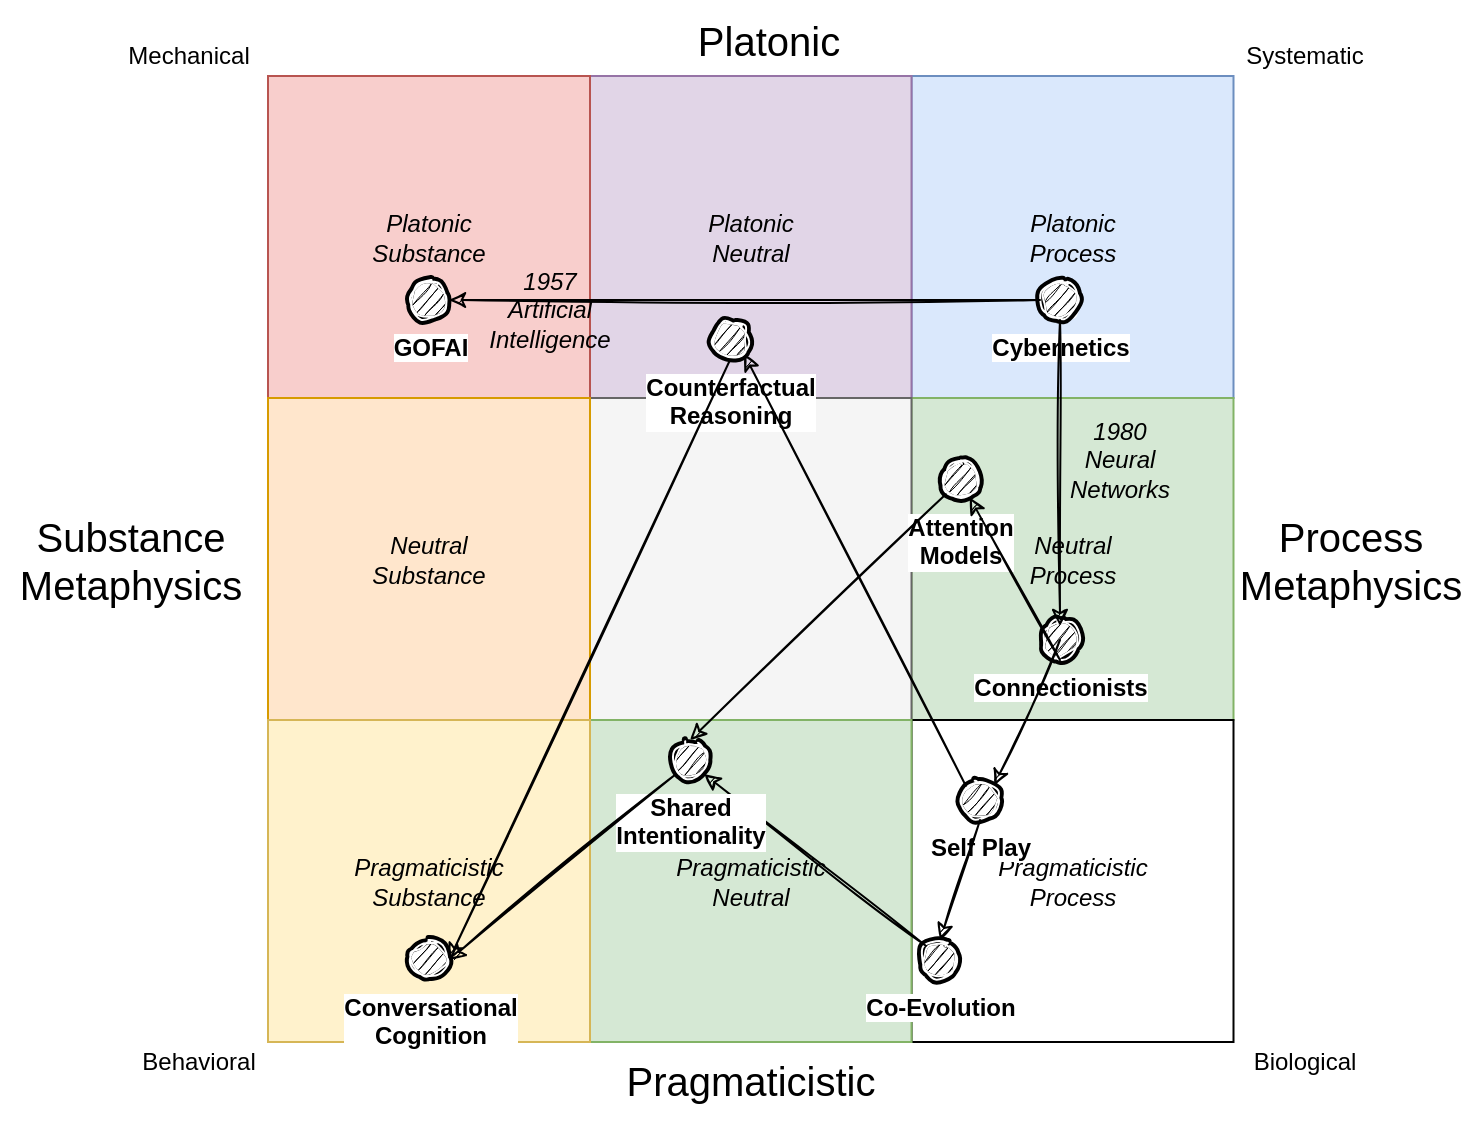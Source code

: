 <mxfile version="20.1.1" type="github">
  <diagram id="e_Nu4UiDqZK5FSXZQxsC" name="Page-1">
    <mxGraphModel dx="1811" dy="588" grid="1" gridSize="10" guides="1" tooltips="1" connect="1" arrows="1" fold="1" page="1" pageScale="1" pageWidth="850" pageHeight="1100" math="0" shadow="0">
      <root>
        <mxCell id="0" />
        <mxCell id="1" parent="0" />
        <mxCell id="sh00X7Pk_uNUSvd-SBW9-1" value="Platonic&lt;br&gt;Process" style="whiteSpace=wrap;html=1;aspect=fixed;fillColor=#dae8fc;strokeColor=#6c8ebf;fontStyle=2" parent="1" vertex="1">
          <mxGeometry x="435.75" y="38" width="161" height="161" as="geometry" />
        </mxCell>
        <mxCell id="sh00X7Pk_uNUSvd-SBW9-2" value="Platonic&lt;br&gt;Neutral" style="whiteSpace=wrap;html=1;aspect=fixed;fillColor=#e1d5e7;strokeColor=#9673a6;labelPosition=center;verticalLabelPosition=middle;align=center;verticalAlign=middle;fontStyle=2" parent="1" vertex="1">
          <mxGeometry x="274.75" y="38" width="161" height="161" as="geometry" />
        </mxCell>
        <mxCell id="sh00X7Pk_uNUSvd-SBW9-3" value="Platonic&lt;br&gt;Substance" style="whiteSpace=wrap;html=1;aspect=fixed;fillColor=#f8cecc;strokeColor=#b85450;fontStyle=2" parent="1" vertex="1">
          <mxGeometry x="114.0" y="38" width="161" height="161" as="geometry" />
        </mxCell>
        <mxCell id="sh00X7Pk_uNUSvd-SBW9-4" value="Neutral&lt;br&gt;Process" style="whiteSpace=wrap;html=1;aspect=fixed;fillColor=#d5e8d4;strokeColor=#82b366;fontStyle=2" parent="1" vertex="1">
          <mxGeometry x="435.75" y="199" width="161" height="161" as="geometry" />
        </mxCell>
        <mxCell id="sh00X7Pk_uNUSvd-SBW9-5" value="" style="whiteSpace=wrap;html=1;aspect=fixed;fillColor=#f5f5f5;strokeColor=#666666;fontColor=#333333;" parent="1" vertex="1">
          <mxGeometry x="274.75" y="199" width="161" height="161" as="geometry" />
        </mxCell>
        <mxCell id="sh00X7Pk_uNUSvd-SBW9-6" value="Neutral&lt;br&gt;Substance" style="whiteSpace=wrap;html=1;aspect=fixed;fillColor=#ffe6cc;strokeColor=#d79b00;fontStyle=2" parent="1" vertex="1">
          <mxGeometry x="114" y="199" width="161" height="161" as="geometry" />
        </mxCell>
        <mxCell id="sh00X7Pk_uNUSvd-SBW9-7" value="Pragmaticistic&lt;br&gt;Process" style="whiteSpace=wrap;html=1;aspect=fixed;fontStyle=2" parent="1" vertex="1">
          <mxGeometry x="435.75" y="360" width="161" height="161" as="geometry" />
        </mxCell>
        <mxCell id="sh00X7Pk_uNUSvd-SBW9-8" value="Pragmaticistic&lt;br&gt;Neutral" style="whiteSpace=wrap;html=1;aspect=fixed;fillColor=#d5e8d4;strokeColor=#82b366;fontStyle=2" parent="1" vertex="1">
          <mxGeometry x="274.75" y="360" width="161" height="161" as="geometry" />
        </mxCell>
        <mxCell id="sh00X7Pk_uNUSvd-SBW9-9" value="Pragmaticistic&lt;br&gt;Substance" style="whiteSpace=wrap;html=1;aspect=fixed;fillColor=#fff2cc;strokeColor=#d6b656;fontStyle=2" parent="1" vertex="1">
          <mxGeometry x="114" y="360" width="161" height="161" as="geometry" />
        </mxCell>
        <mxCell id="trqewR6XDROr1OXFbvpF-8" value="Pragmaticistic" style="text;html=1;align=center;verticalAlign=middle;resizable=0;points=[];autosize=1;fontSize=20;" parent="1" vertex="1">
          <mxGeometry x="280" y="520" width="150" height="40" as="geometry" />
        </mxCell>
        <mxCell id="trqewR6XDROr1OXFbvpF-9" value="Platonic" style="text;html=1;align=center;verticalAlign=middle;resizable=0;points=[];autosize=1;fontSize=20;" parent="1" vertex="1">
          <mxGeometry x="319" width="90" height="40" as="geometry" />
        </mxCell>
        <mxCell id="trqewR6XDROr1OXFbvpF-10" value="Process&lt;br&gt;Metaphysics" style="text;html=1;align=center;verticalAlign=middle;resizable=0;points=[];autosize=1;fontSize=20;" parent="1" vertex="1">
          <mxGeometry x="590" y="250" width="130" height="60" as="geometry" />
        </mxCell>
        <mxCell id="trqewR6XDROr1OXFbvpF-11" value="Substance&lt;br&gt;Metaphysics" style="text;html=1;align=center;verticalAlign=middle;resizable=0;points=[];autosize=1;fontSize=20;" parent="1" vertex="1">
          <mxGeometry x="-20" y="250" width="130" height="60" as="geometry" />
        </mxCell>
        <mxCell id="PCBCEUplg-xkWiTj8X5o-1" value="Mechanical" style="text;html=1;align=center;verticalAlign=middle;resizable=0;points=[];autosize=1;" parent="1" vertex="1">
          <mxGeometry x="34" y="18" width="80" height="20" as="geometry" />
        </mxCell>
        <mxCell id="PCBCEUplg-xkWiTj8X5o-2" value="Systematic" style="text;html=1;align=center;verticalAlign=middle;resizable=0;points=[];autosize=1;" parent="1" vertex="1">
          <mxGeometry x="596.75" y="18" width="70" height="20" as="geometry" />
        </mxCell>
        <mxCell id="PCBCEUplg-xkWiTj8X5o-3" value="Biological" style="text;html=1;align=center;verticalAlign=middle;resizable=0;points=[];autosize=1;" parent="1" vertex="1">
          <mxGeometry x="596.75" y="521" width="70" height="20" as="geometry" />
        </mxCell>
        <mxCell id="PCBCEUplg-xkWiTj8X5o-4" value="Behavioral" style="text;html=1;align=center;verticalAlign=middle;resizable=0;points=[];autosize=1;" parent="1" vertex="1">
          <mxGeometry x="44" y="521" width="70" height="20" as="geometry" />
        </mxCell>
        <mxCell id="PCBCEUplg-xkWiTj8X5o-8" style="edgeStyle=orthogonalEdgeStyle;rounded=0;orthogonalLoop=1;jettySize=auto;html=1;exitX=0.5;exitY=1;exitDx=0;exitDy=0;" parent="1" edge="1">
          <mxGeometry relative="1" as="geometry">
            <mxPoint x="345" y="390" as="sourcePoint" />
            <mxPoint x="345" y="390" as="targetPoint" />
          </mxGeometry>
        </mxCell>
        <mxCell id="yZrjjNsprhIIdJXyeB74-1" value="Cybernetics" style="shape=mxgraph.bpmn.shape;html=1;verticalLabelPosition=bottom;labelBackgroundColor=#ffffff;verticalAlign=top;align=center;perimeter=ellipsePerimeter;outlineConnect=0;outline=end;symbol=terminate;rotation=0;fontStyle=1;sketch=1;" parent="1" vertex="1">
          <mxGeometry x="500" y="140" width="20" height="20" as="geometry" />
        </mxCell>
        <mxCell id="yZrjjNsprhIIdJXyeB74-2" value="GOFAI" style="shape=mxgraph.bpmn.shape;html=1;verticalLabelPosition=bottom;labelBackgroundColor=#ffffff;verticalAlign=top;align=center;perimeter=ellipsePerimeter;outlineConnect=0;outline=end;symbol=terminate;rotation=0;fontStyle=1;sketch=1;" parent="1" vertex="1">
          <mxGeometry x="184.5" y="140" width="20" height="20" as="geometry" />
        </mxCell>
        <mxCell id="yZrjjNsprhIIdJXyeB74-3" value="Connectionists" style="shape=mxgraph.bpmn.shape;html=1;verticalLabelPosition=bottom;labelBackgroundColor=#ffffff;verticalAlign=top;align=center;perimeter=ellipsePerimeter;outlineConnect=0;outline=end;symbol=terminate;rotation=0;fontStyle=1;sketch=1;" parent="1" vertex="1">
          <mxGeometry x="500" y="310" width="20" height="20" as="geometry" />
        </mxCell>
        <mxCell id="yZrjjNsprhIIdJXyeB74-6" value="" style="endArrow=classic;html=1;entryX=1;entryY=0.5;entryDx=0;entryDy=0;exitX=0;exitY=0.5;exitDx=0;exitDy=0;sketch=1;" parent="1" source="yZrjjNsprhIIdJXyeB74-1" target="yZrjjNsprhIIdJXyeB74-2" edge="1">
          <mxGeometry width="50" height="50" relative="1" as="geometry">
            <mxPoint x="280" y="340" as="sourcePoint" />
            <mxPoint x="330" y="290" as="targetPoint" />
          </mxGeometry>
        </mxCell>
        <mxCell id="yZrjjNsprhIIdJXyeB74-7" value="" style="endArrow=classic;html=1;exitX=0.5;exitY=1;exitDx=0;exitDy=0;sketch=1;" parent="1" source="yZrjjNsprhIIdJXyeB74-1" edge="1">
          <mxGeometry width="50" height="50" relative="1" as="geometry">
            <mxPoint x="280" y="340" as="sourcePoint" />
            <mxPoint x="510" y="313" as="targetPoint" />
          </mxGeometry>
        </mxCell>
        <mxCell id="yZrjjNsprhIIdJXyeB74-8" value="1957 Artificial Intelligence" style="text;html=1;strokeColor=none;fillColor=none;align=center;verticalAlign=middle;whiteSpace=wrap;rounded=0;fontStyle=2" parent="1" vertex="1">
          <mxGeometry x="235" y="130" width="40" height="50" as="geometry" />
        </mxCell>
        <mxCell id="yZrjjNsprhIIdJXyeB74-9" value="&lt;i&gt;1980 Neural Networks&lt;/i&gt;" style="text;html=1;strokeColor=none;fillColor=none;align=center;verticalAlign=middle;whiteSpace=wrap;rounded=0;" parent="1" vertex="1">
          <mxGeometry x="520" y="220" width="40" height="20" as="geometry" />
        </mxCell>
        <mxCell id="yZrjjNsprhIIdJXyeB74-11" value="Conversational&lt;br&gt;Cognition" style="shape=mxgraph.bpmn.shape;html=1;verticalLabelPosition=bottom;labelBackgroundColor=#ffffff;verticalAlign=top;align=center;perimeter=ellipsePerimeter;outlineConnect=0;outline=end;symbol=terminate;rotation=0;fontStyle=1;sketch=1;" parent="1" vertex="1">
          <mxGeometry x="184.5" y="470" width="20" height="20" as="geometry" />
        </mxCell>
        <mxCell id="yZrjjNsprhIIdJXyeB74-13" value="Self Play" style="shape=mxgraph.bpmn.shape;html=1;verticalLabelPosition=bottom;labelBackgroundColor=#ffffff;verticalAlign=top;align=center;perimeter=ellipsePerimeter;outlineConnect=0;outline=end;symbol=terminate;rotation=0;fontStyle=1;sketch=1;" parent="1" vertex="1">
          <mxGeometry x="460" y="390" width="20" height="20" as="geometry" />
        </mxCell>
        <mxCell id="yZrjjNsprhIIdJXyeB74-15" value="Co-Evolution" style="shape=mxgraph.bpmn.shape;html=1;verticalLabelPosition=bottom;labelBackgroundColor=#ffffff;verticalAlign=top;align=center;perimeter=ellipsePerimeter;outlineConnect=0;outline=end;symbol=terminate;rotation=0;fontStyle=1;sketch=1;" parent="1" vertex="1">
          <mxGeometry x="440" y="470" width="20" height="20" as="geometry" />
        </mxCell>
        <mxCell id="yZrjjNsprhIIdJXyeB74-17" value="Attention&lt;br&gt;Models" style="shape=mxgraph.bpmn.shape;html=1;verticalLabelPosition=bottom;labelBackgroundColor=#ffffff;verticalAlign=top;align=center;perimeter=ellipsePerimeter;outlineConnect=0;outline=end;symbol=terminate;rotation=0;fontStyle=1;sketch=1;" parent="1" vertex="1">
          <mxGeometry x="450" y="230" width="20" height="20" as="geometry" />
        </mxCell>
        <mxCell id="yZrjjNsprhIIdJXyeB74-19" value="" style="endArrow=classic;html=1;exitX=0.145;exitY=0.855;exitDx=0;exitDy=0;exitPerimeter=0;entryX=0.5;entryY=0;entryDx=0;entryDy=0;sketch=1;" parent="1" source="yZrjjNsprhIIdJXyeB74-17" target="qtk563ioWSZDDJOSvS5W-2" edge="1">
          <mxGeometry width="50" height="50" relative="1" as="geometry">
            <mxPoint y="530" as="sourcePoint" />
            <mxPoint x="50" y="480" as="targetPoint" />
          </mxGeometry>
        </mxCell>
        <mxCell id="yZrjjNsprhIIdJXyeB74-20" value="" style="endArrow=classic;html=1;exitX=0.145;exitY=0.145;exitDx=0;exitDy=0;entryX=0.855;entryY=0.855;entryDx=0;entryDy=0;entryPerimeter=0;exitPerimeter=0;sketch=1;" parent="1" source="yZrjjNsprhIIdJXyeB74-15" target="qtk563ioWSZDDJOSvS5W-2" edge="1">
          <mxGeometry width="50" height="50" relative="1" as="geometry">
            <mxPoint x="290" y="370" as="sourcePoint" />
            <mxPoint x="340" y="320" as="targetPoint" />
          </mxGeometry>
        </mxCell>
        <mxCell id="yZrjjNsprhIIdJXyeB74-23" value="" style="endArrow=classic;html=1;exitX=0.5;exitY=1;exitDx=0;exitDy=0;sketch=1;" parent="1" source="yZrjjNsprhIIdJXyeB74-3" target="yZrjjNsprhIIdJXyeB74-17" edge="1">
          <mxGeometry width="50" height="50" relative="1" as="geometry">
            <mxPoint x="50" y="520" as="sourcePoint" />
            <mxPoint x="100" y="470" as="targetPoint" />
          </mxGeometry>
        </mxCell>
        <mxCell id="yZrjjNsprhIIdJXyeB74-24" value="" style="endArrow=classic;html=1;entryX=0.855;entryY=0.145;entryDx=0;entryDy=0;entryPerimeter=0;sketch=1;" parent="1" target="yZrjjNsprhIIdJXyeB74-13" edge="1">
          <mxGeometry width="50" height="50" relative="1" as="geometry">
            <mxPoint x="510" y="320" as="sourcePoint" />
            <mxPoint x="340" y="320" as="targetPoint" />
          </mxGeometry>
        </mxCell>
        <mxCell id="yZrjjNsprhIIdJXyeB74-25" value="" style="endArrow=classic;html=1;exitX=0.5;exitY=1;exitDx=0;exitDy=0;entryX=0.5;entryY=0;entryDx=0;entryDy=0;sketch=1;" parent="1" source="yZrjjNsprhIIdJXyeB74-13" target="yZrjjNsprhIIdJXyeB74-15" edge="1">
          <mxGeometry width="50" height="50" relative="1" as="geometry">
            <mxPoint x="-10" y="580" as="sourcePoint" />
            <mxPoint x="40" y="530" as="targetPoint" />
          </mxGeometry>
        </mxCell>
        <mxCell id="qtk563ioWSZDDJOSvS5W-2" value="Shared&lt;br&gt;Intentionality" style="shape=mxgraph.bpmn.shape;html=1;verticalLabelPosition=bottom;labelBackgroundColor=#ffffff;verticalAlign=top;align=center;perimeter=ellipsePerimeter;outlineConnect=0;outline=end;symbol=terminate;rotation=0;fontStyle=1;sketch=1;" parent="1" vertex="1">
          <mxGeometry x="315" y="370" width="20" height="20" as="geometry" />
        </mxCell>
        <mxCell id="qtk563ioWSZDDJOSvS5W-5" value="" style="endArrow=classic;html=1;exitX=0.145;exitY=0.855;exitDx=0;exitDy=0;exitPerimeter=0;entryX=1;entryY=0.5;entryDx=0;entryDy=0;sketch=1;" parent="1" source="qtk563ioWSZDDJOSvS5W-2" target="yZrjjNsprhIIdJXyeB74-11" edge="1">
          <mxGeometry width="50" height="50" relative="1" as="geometry">
            <mxPoint x="280" y="390" as="sourcePoint" />
            <mxPoint x="330" y="340" as="targetPoint" />
          </mxGeometry>
        </mxCell>
        <mxCell id="qtk563ioWSZDDJOSvS5W-6" value="Counterfactual&lt;br&gt;Reasoning" style="shape=mxgraph.bpmn.shape;html=1;verticalLabelPosition=bottom;labelBackgroundColor=#ffffff;verticalAlign=top;align=center;perimeter=ellipsePerimeter;outlineConnect=0;outline=end;symbol=terminate;rotation=0;fontStyle=1;sketch=1;" parent="1" vertex="1">
          <mxGeometry x="335" y="160" width="20" height="20" as="geometry" />
        </mxCell>
        <mxCell id="qtk563ioWSZDDJOSvS5W-9" value="" style="endArrow=classic;html=1;entryX=0.855;entryY=0.855;entryDx=0;entryDy=0;entryPerimeter=0;exitX=0.145;exitY=0.145;exitDx=0;exitDy=0;exitPerimeter=0;sketch=1;" parent="1" source="yZrjjNsprhIIdJXyeB74-13" target="qtk563ioWSZDDJOSvS5W-6" edge="1">
          <mxGeometry width="50" height="50" relative="1" as="geometry">
            <mxPoint x="30" y="450" as="sourcePoint" />
            <mxPoint x="20" y="490" as="targetPoint" />
          </mxGeometry>
        </mxCell>
        <mxCell id="qtk563ioWSZDDJOSvS5W-10" value="" style="endArrow=classic;html=1;exitX=0.5;exitY=1;exitDx=0;exitDy=0;entryX=1;entryY=0.5;entryDx=0;entryDy=0;sketch=1;" parent="1" source="qtk563ioWSZDDJOSvS5W-6" target="yZrjjNsprhIIdJXyeB74-11" edge="1">
          <mxGeometry width="50" height="50" relative="1" as="geometry">
            <mxPoint x="280" y="380" as="sourcePoint" />
            <mxPoint x="330" y="330" as="targetPoint" />
          </mxGeometry>
        </mxCell>
      </root>
    </mxGraphModel>
  </diagram>
</mxfile>
